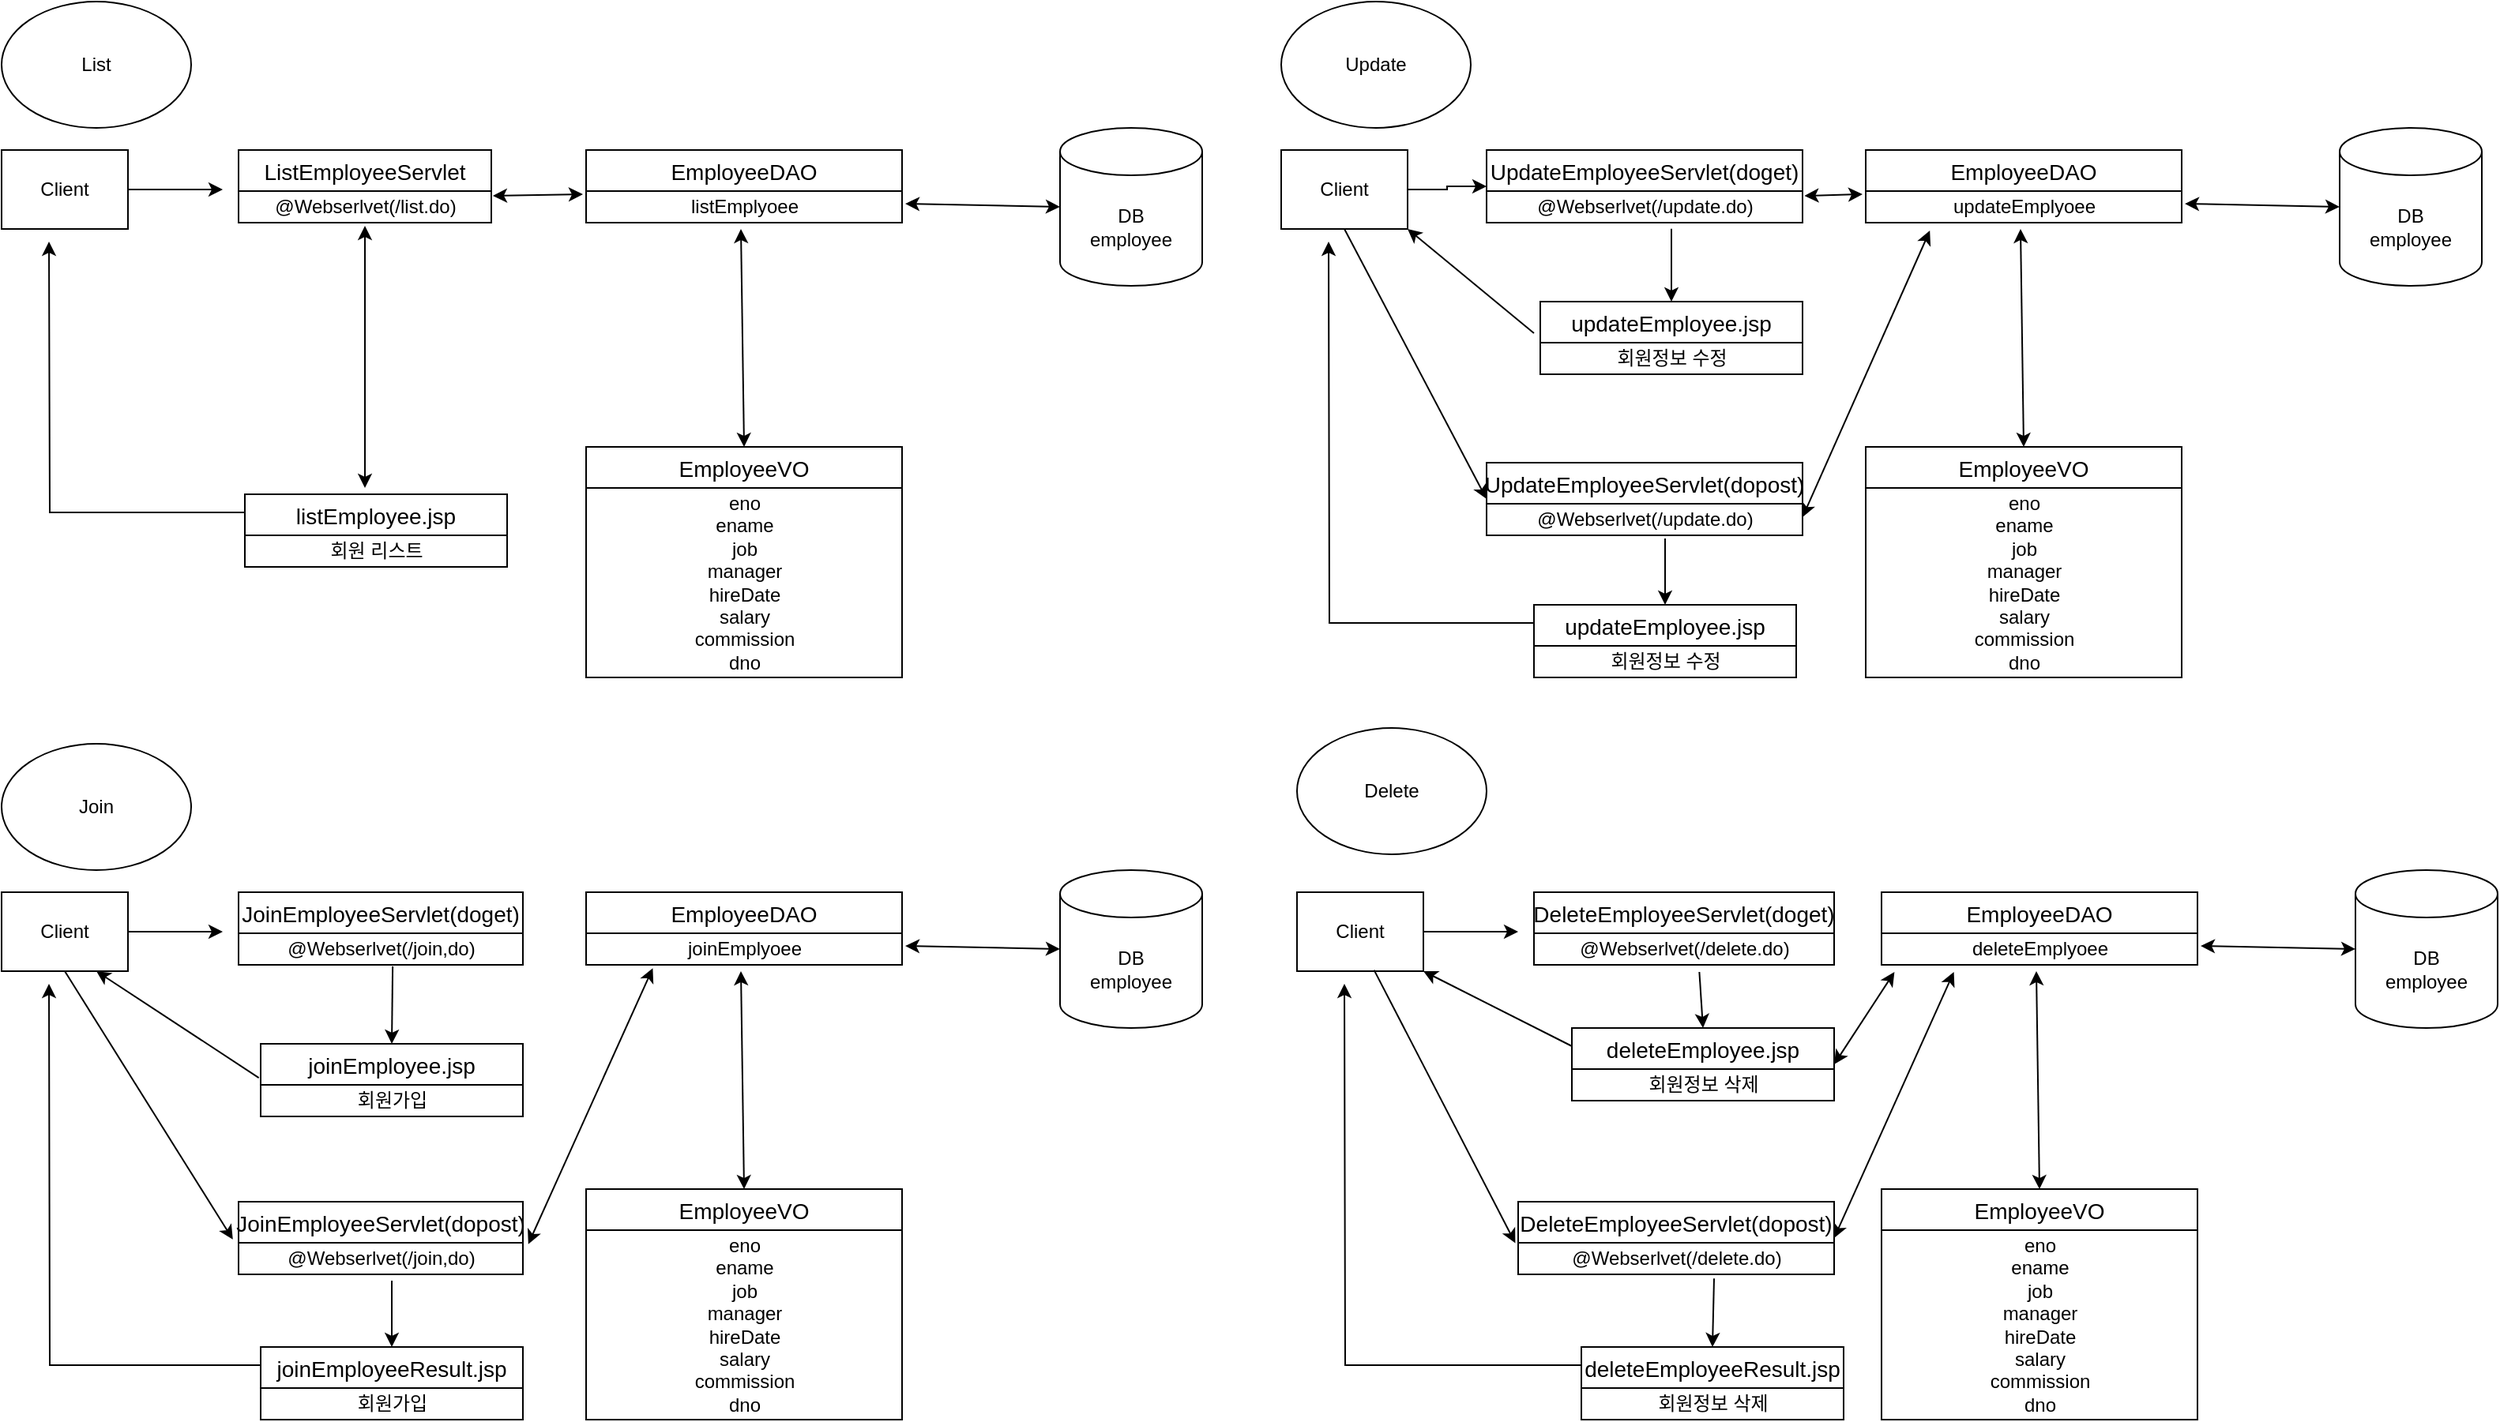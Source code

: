 <mxfile version="14.4.7" type="github">
  <diagram id="dZG7nAZriMjonaE4HEed" name="Page-1">
    <mxGraphModel dx="2031" dy="3472" grid="1" gridSize="10" guides="1" tooltips="1" connect="1" arrows="1" fold="1" page="1" pageScale="1" pageWidth="827" pageHeight="1169" math="0" shadow="0">
      <root>
        <mxCell id="0" />
        <mxCell id="1" parent="0" />
        <mxCell id="JSSmG65UOy7uF9lDPHsa-1" style="edgeStyle=orthogonalEdgeStyle;rounded=0;orthogonalLoop=1;jettySize=auto;html=1;exitX=1;exitY=0.5;exitDx=0;exitDy=0;" edge="1" parent="1" source="JSSmG65UOy7uF9lDPHsa-2">
          <mxGeometry relative="1" as="geometry">
            <mxPoint x="170" y="-1911" as="targetPoint" />
          </mxGeometry>
        </mxCell>
        <mxCell id="JSSmG65UOy7uF9lDPHsa-2" value="Client" style="rounded=0;whiteSpace=wrap;html=1;" vertex="1" parent="1">
          <mxGeometry x="30" y="-1936" width="80" height="50" as="geometry" />
        </mxCell>
        <mxCell id="JSSmG65UOy7uF9lDPHsa-3" value="ListEmployeeServlet" style="swimlane;fontStyle=0;childLayout=stackLayout;horizontal=1;startSize=26;horizontalStack=0;resizeParent=1;resizeParentMax=0;resizeLast=0;collapsible=1;marginBottom=0;align=center;fontSize=14;" vertex="1" parent="1">
          <mxGeometry x="180" y="-1936" width="160" height="46" as="geometry">
            <mxRectangle x="150" y="100" width="50" height="26" as="alternateBounds" />
          </mxGeometry>
        </mxCell>
        <mxCell id="JSSmG65UOy7uF9lDPHsa-4" value="@Webserlvet(/list.do)" style="text;html=1;align=center;verticalAlign=middle;resizable=0;points=[];autosize=1;" vertex="1" parent="JSSmG65UOy7uF9lDPHsa-3">
          <mxGeometry y="26" width="160" height="20" as="geometry" />
        </mxCell>
        <mxCell id="JSSmG65UOy7uF9lDPHsa-5" style="edgeStyle=orthogonalEdgeStyle;rounded=0;orthogonalLoop=1;jettySize=auto;html=1;exitX=0;exitY=0.25;exitDx=0;exitDy=0;" edge="1" parent="1" source="JSSmG65UOy7uF9lDPHsa-6">
          <mxGeometry relative="1" as="geometry">
            <mxPoint x="60" y="-1878.0" as="targetPoint" />
          </mxGeometry>
        </mxCell>
        <mxCell id="JSSmG65UOy7uF9lDPHsa-6" value="listEmployee.jsp" style="swimlane;fontStyle=0;childLayout=stackLayout;horizontal=1;startSize=26;horizontalStack=0;resizeParent=1;resizeParentMax=0;resizeLast=0;collapsible=1;marginBottom=0;align=center;fontSize=14;" vertex="1" parent="1">
          <mxGeometry x="184" y="-1718" width="166" height="46" as="geometry">
            <mxRectangle x="150" y="100" width="50" height="26" as="alternateBounds" />
          </mxGeometry>
        </mxCell>
        <mxCell id="JSSmG65UOy7uF9lDPHsa-7" value="회원 리스트" style="text;html=1;align=center;verticalAlign=middle;resizable=0;points=[];autosize=1;" vertex="1" parent="JSSmG65UOy7uF9lDPHsa-6">
          <mxGeometry y="26" width="166" height="20" as="geometry" />
        </mxCell>
        <mxCell id="JSSmG65UOy7uF9lDPHsa-8" value="EmployeeDAO" style="swimlane;fontStyle=0;childLayout=stackLayout;horizontal=1;startSize=26;horizontalStack=0;resizeParent=1;resizeParentMax=0;resizeLast=0;collapsible=1;marginBottom=0;align=center;fontSize=14;" vertex="1" parent="1">
          <mxGeometry x="400" y="-1936" width="200" height="46" as="geometry">
            <mxRectangle x="150" y="100" width="50" height="26" as="alternateBounds" />
          </mxGeometry>
        </mxCell>
        <mxCell id="JSSmG65UOy7uF9lDPHsa-9" value="listEmplyoee&lt;br&gt;" style="text;html=1;align=center;verticalAlign=middle;resizable=0;points=[];autosize=1;" vertex="1" parent="JSSmG65UOy7uF9lDPHsa-8">
          <mxGeometry y="26" width="200" height="20" as="geometry" />
        </mxCell>
        <mxCell id="JSSmG65UOy7uF9lDPHsa-10" value="EmployeeVO" style="swimlane;fontStyle=0;childLayout=stackLayout;horizontal=1;startSize=26;horizontalStack=0;resizeParent=1;resizeParentMax=0;resizeLast=0;collapsible=1;marginBottom=0;align=center;fontSize=14;" vertex="1" parent="1">
          <mxGeometry x="400" y="-1748" width="200" height="146" as="geometry">
            <mxRectangle x="150" y="100" width="50" height="26" as="alternateBounds" />
          </mxGeometry>
        </mxCell>
        <mxCell id="JSSmG65UOy7uF9lDPHsa-11" value="eno&lt;br&gt;ename&lt;br&gt;job&lt;br&gt;manager&lt;br&gt;hireDate&lt;br&gt;salary&lt;br&gt;commission&lt;br&gt;dno&lt;br&gt;" style="text;html=1;align=center;verticalAlign=middle;resizable=0;points=[];autosize=1;" vertex="1" parent="JSSmG65UOy7uF9lDPHsa-10">
          <mxGeometry y="26" width="200" height="120" as="geometry" />
        </mxCell>
        <mxCell id="JSSmG65UOy7uF9lDPHsa-12" value="" style="endArrow=classic;startArrow=classic;html=1;entryX=-0.01;entryY=0.1;entryDx=0;entryDy=0;entryPerimeter=0;exitX=1.006;exitY=0.15;exitDx=0;exitDy=0;exitPerimeter=0;" edge="1" parent="1" source="JSSmG65UOy7uF9lDPHsa-4" target="JSSmG65UOy7uF9lDPHsa-9">
          <mxGeometry width="50" height="50" relative="1" as="geometry">
            <mxPoint x="580" y="-1648" as="sourcePoint" />
            <mxPoint x="630" y="-1698" as="targetPoint" />
          </mxGeometry>
        </mxCell>
        <mxCell id="JSSmG65UOy7uF9lDPHsa-13" value="" style="endArrow=classic;startArrow=classic;html=1;entryX=0.49;entryY=1.2;entryDx=0;entryDy=0;entryPerimeter=0;exitX=0.5;exitY=0;exitDx=0;exitDy=0;" edge="1" parent="1" source="JSSmG65UOy7uF9lDPHsa-10" target="JSSmG65UOy7uF9lDPHsa-9">
          <mxGeometry width="50" height="50" relative="1" as="geometry">
            <mxPoint x="580" y="-1648" as="sourcePoint" />
            <mxPoint x="630" y="-1698" as="targetPoint" />
          </mxGeometry>
        </mxCell>
        <mxCell id="JSSmG65UOy7uF9lDPHsa-14" value="" style="endArrow=classic;startArrow=classic;html=1;entryX=0.5;entryY=1.1;entryDx=0;entryDy=0;entryPerimeter=0;" edge="1" parent="1" target="JSSmG65UOy7uF9lDPHsa-4">
          <mxGeometry width="50" height="50" relative="1" as="geometry">
            <mxPoint x="260" y="-1722" as="sourcePoint" />
            <mxPoint x="630" y="-1698" as="targetPoint" />
          </mxGeometry>
        </mxCell>
        <mxCell id="JSSmG65UOy7uF9lDPHsa-15" value="DB&lt;br&gt;employee" style="shape=cylinder3;whiteSpace=wrap;html=1;boundedLbl=1;backgroundOutline=1;size=15;" vertex="1" parent="1">
          <mxGeometry x="700" y="-1950" width="90" height="100" as="geometry" />
        </mxCell>
        <mxCell id="JSSmG65UOy7uF9lDPHsa-16" value="" style="endArrow=classic;startArrow=classic;html=1;entryX=0;entryY=0.5;entryDx=0;entryDy=0;entryPerimeter=0;exitX=1.01;exitY=0.4;exitDx=0;exitDy=0;exitPerimeter=0;" edge="1" parent="1" source="JSSmG65UOy7uF9lDPHsa-9" target="JSSmG65UOy7uF9lDPHsa-15">
          <mxGeometry width="50" height="50" relative="1" as="geometry">
            <mxPoint x="580" y="-1648" as="sourcePoint" />
            <mxPoint x="630" y="-1698" as="targetPoint" />
          </mxGeometry>
        </mxCell>
        <mxCell id="JSSmG65UOy7uF9lDPHsa-17" style="edgeStyle=orthogonalEdgeStyle;rounded=0;orthogonalLoop=1;jettySize=auto;html=1;exitX=1;exitY=0.5;exitDx=0;exitDy=0;" edge="1" parent="1" source="JSSmG65UOy7uF9lDPHsa-18">
          <mxGeometry relative="1" as="geometry">
            <mxPoint x="170" y="-1441" as="targetPoint" />
          </mxGeometry>
        </mxCell>
        <mxCell id="JSSmG65UOy7uF9lDPHsa-18" value="Client" style="rounded=0;whiteSpace=wrap;html=1;" vertex="1" parent="1">
          <mxGeometry x="30" y="-1466" width="80" height="50" as="geometry" />
        </mxCell>
        <mxCell id="JSSmG65UOy7uF9lDPHsa-19" value="JoinEmployeeServlet(doget)" style="swimlane;fontStyle=0;childLayout=stackLayout;horizontal=1;startSize=26;horizontalStack=0;resizeParent=1;resizeParentMax=0;resizeLast=0;collapsible=1;marginBottom=0;align=center;fontSize=14;" vertex="1" parent="1">
          <mxGeometry x="180" y="-1466" width="180" height="46" as="geometry">
            <mxRectangle x="150" y="100" width="50" height="26" as="alternateBounds" />
          </mxGeometry>
        </mxCell>
        <mxCell id="JSSmG65UOy7uF9lDPHsa-20" value="@Webserlvet(/join,do)" style="text;html=1;align=center;verticalAlign=middle;resizable=0;points=[];autosize=1;" vertex="1" parent="JSSmG65UOy7uF9lDPHsa-19">
          <mxGeometry y="26" width="180" height="20" as="geometry" />
        </mxCell>
        <mxCell id="JSSmG65UOy7uF9lDPHsa-21" style="edgeStyle=orthogonalEdgeStyle;rounded=0;orthogonalLoop=1;jettySize=auto;html=1;exitX=0;exitY=0.25;exitDx=0;exitDy=0;" edge="1" parent="1" source="JSSmG65UOy7uF9lDPHsa-22">
          <mxGeometry relative="1" as="geometry">
            <mxPoint x="60" y="-1408" as="targetPoint" />
          </mxGeometry>
        </mxCell>
        <mxCell id="JSSmG65UOy7uF9lDPHsa-22" value="joinEmployeeResult.jsp" style="swimlane;fontStyle=0;childLayout=stackLayout;horizontal=1;startSize=26;horizontalStack=0;resizeParent=1;resizeParentMax=0;resizeLast=0;collapsible=1;marginBottom=0;align=center;fontSize=14;" vertex="1" parent="1">
          <mxGeometry x="194" y="-1178" width="166" height="46" as="geometry">
            <mxRectangle x="150" y="100" width="50" height="26" as="alternateBounds" />
          </mxGeometry>
        </mxCell>
        <mxCell id="JSSmG65UOy7uF9lDPHsa-23" value="회원가입" style="text;html=1;align=center;verticalAlign=middle;resizable=0;points=[];autosize=1;" vertex="1" parent="JSSmG65UOy7uF9lDPHsa-22">
          <mxGeometry y="26" width="166" height="20" as="geometry" />
        </mxCell>
        <mxCell id="JSSmG65UOy7uF9lDPHsa-24" value="EmployeeDAO" style="swimlane;fontStyle=0;childLayout=stackLayout;horizontal=1;startSize=26;horizontalStack=0;resizeParent=1;resizeParentMax=0;resizeLast=0;collapsible=1;marginBottom=0;align=center;fontSize=14;" vertex="1" parent="1">
          <mxGeometry x="400" y="-1466" width="200" height="46" as="geometry">
            <mxRectangle x="150" y="100" width="50" height="26" as="alternateBounds" />
          </mxGeometry>
        </mxCell>
        <mxCell id="JSSmG65UOy7uF9lDPHsa-25" value="joinEmplyoee" style="text;html=1;align=center;verticalAlign=middle;resizable=0;points=[];autosize=1;" vertex="1" parent="JSSmG65UOy7uF9lDPHsa-24">
          <mxGeometry y="26" width="200" height="20" as="geometry" />
        </mxCell>
        <mxCell id="JSSmG65UOy7uF9lDPHsa-26" value="EmployeeVO" style="swimlane;fontStyle=0;childLayout=stackLayout;horizontal=1;startSize=26;horizontalStack=0;resizeParent=1;resizeParentMax=0;resizeLast=0;collapsible=1;marginBottom=0;align=center;fontSize=14;" vertex="1" parent="1">
          <mxGeometry x="400" y="-1278" width="200" height="146" as="geometry">
            <mxRectangle x="150" y="100" width="50" height="26" as="alternateBounds" />
          </mxGeometry>
        </mxCell>
        <mxCell id="JSSmG65UOy7uF9lDPHsa-27" value="eno&lt;br&gt;ename&lt;br&gt;job&lt;br&gt;manager&lt;br&gt;hireDate&lt;br&gt;salary&lt;br&gt;commission&lt;br&gt;dno&lt;br&gt;" style="text;html=1;align=center;verticalAlign=middle;resizable=0;points=[];autosize=1;" vertex="1" parent="JSSmG65UOy7uF9lDPHsa-26">
          <mxGeometry y="26" width="200" height="120" as="geometry" />
        </mxCell>
        <mxCell id="JSSmG65UOy7uF9lDPHsa-28" value="" style="endArrow=classic;startArrow=classic;html=1;entryX=0.49;entryY=1.2;entryDx=0;entryDy=0;entryPerimeter=0;exitX=0.5;exitY=0;exitDx=0;exitDy=0;" edge="1" parent="1" source="JSSmG65UOy7uF9lDPHsa-26" target="JSSmG65UOy7uF9lDPHsa-25">
          <mxGeometry width="50" height="50" relative="1" as="geometry">
            <mxPoint x="580" y="-1178" as="sourcePoint" />
            <mxPoint x="630" y="-1228" as="targetPoint" />
          </mxGeometry>
        </mxCell>
        <mxCell id="JSSmG65UOy7uF9lDPHsa-29" value="DB&lt;br&gt;employee" style="shape=cylinder3;whiteSpace=wrap;html=1;boundedLbl=1;backgroundOutline=1;size=15;" vertex="1" parent="1">
          <mxGeometry x="700" y="-1480" width="90" height="100" as="geometry" />
        </mxCell>
        <mxCell id="JSSmG65UOy7uF9lDPHsa-30" value="" style="endArrow=classic;startArrow=classic;html=1;entryX=0;entryY=0.5;entryDx=0;entryDy=0;entryPerimeter=0;exitX=1.01;exitY=0.4;exitDx=0;exitDy=0;exitPerimeter=0;" edge="1" parent="1" source="JSSmG65UOy7uF9lDPHsa-25" target="JSSmG65UOy7uF9lDPHsa-29">
          <mxGeometry width="50" height="50" relative="1" as="geometry">
            <mxPoint x="580" y="-1178" as="sourcePoint" />
            <mxPoint x="630" y="-1228" as="targetPoint" />
          </mxGeometry>
        </mxCell>
        <mxCell id="JSSmG65UOy7uF9lDPHsa-31" style="edgeStyle=orthogonalEdgeStyle;rounded=0;orthogonalLoop=1;jettySize=auto;html=1;exitX=1;exitY=0.5;exitDx=0;exitDy=0;entryX=0;entryY=0.5;entryDx=0;entryDy=0;" edge="1" parent="1" source="JSSmG65UOy7uF9lDPHsa-32" target="JSSmG65UOy7uF9lDPHsa-33">
          <mxGeometry relative="1" as="geometry">
            <mxPoint x="980" y="-1911" as="targetPoint" />
          </mxGeometry>
        </mxCell>
        <mxCell id="JSSmG65UOy7uF9lDPHsa-32" value="Client" style="rounded=0;whiteSpace=wrap;html=1;" vertex="1" parent="1">
          <mxGeometry x="840" y="-1936" width="80" height="50" as="geometry" />
        </mxCell>
        <mxCell id="JSSmG65UOy7uF9lDPHsa-33" value="UpdateEmployeeServlet(doget)" style="swimlane;fontStyle=0;childLayout=stackLayout;horizontal=1;startSize=26;horizontalStack=0;resizeParent=1;resizeParentMax=0;resizeLast=0;collapsible=1;marginBottom=0;align=center;fontSize=14;" vertex="1" parent="1">
          <mxGeometry x="970" y="-1936" width="200" height="46" as="geometry">
            <mxRectangle x="150" y="100" width="50" height="26" as="alternateBounds" />
          </mxGeometry>
        </mxCell>
        <mxCell id="JSSmG65UOy7uF9lDPHsa-34" value="@Webserlvet(/update.do)" style="text;html=1;align=center;verticalAlign=middle;resizable=0;points=[];autosize=1;" vertex="1" parent="JSSmG65UOy7uF9lDPHsa-33">
          <mxGeometry y="26" width="200" height="20" as="geometry" />
        </mxCell>
        <mxCell id="JSSmG65UOy7uF9lDPHsa-35" style="edgeStyle=orthogonalEdgeStyle;rounded=0;orthogonalLoop=1;jettySize=auto;html=1;exitX=0;exitY=0.25;exitDx=0;exitDy=0;" edge="1" parent="1" source="JSSmG65UOy7uF9lDPHsa-36">
          <mxGeometry relative="1" as="geometry">
            <mxPoint x="870.0" y="-1878.0" as="targetPoint" />
          </mxGeometry>
        </mxCell>
        <mxCell id="JSSmG65UOy7uF9lDPHsa-36" value="updateEmployee.jsp" style="swimlane;fontStyle=0;childLayout=stackLayout;horizontal=1;startSize=26;horizontalStack=0;resizeParent=1;resizeParentMax=0;resizeLast=0;collapsible=1;marginBottom=0;align=center;fontSize=14;" vertex="1" parent="1">
          <mxGeometry x="1000" y="-1648" width="166" height="46" as="geometry">
            <mxRectangle x="150" y="100" width="50" height="26" as="alternateBounds" />
          </mxGeometry>
        </mxCell>
        <mxCell id="JSSmG65UOy7uF9lDPHsa-37" value="회원정보 수정" style="text;html=1;align=center;verticalAlign=middle;resizable=0;points=[];autosize=1;" vertex="1" parent="JSSmG65UOy7uF9lDPHsa-36">
          <mxGeometry y="26" width="166" height="20" as="geometry" />
        </mxCell>
        <mxCell id="JSSmG65UOy7uF9lDPHsa-38" value="EmployeeDAO" style="swimlane;fontStyle=0;childLayout=stackLayout;horizontal=1;startSize=26;horizontalStack=0;resizeParent=1;resizeParentMax=0;resizeLast=0;collapsible=1;marginBottom=0;align=center;fontSize=14;" vertex="1" parent="1">
          <mxGeometry x="1210" y="-1936" width="200" height="46" as="geometry">
            <mxRectangle x="150" y="100" width="50" height="26" as="alternateBounds" />
          </mxGeometry>
        </mxCell>
        <mxCell id="JSSmG65UOy7uF9lDPHsa-39" value="updateEmplyoee" style="text;html=1;align=center;verticalAlign=middle;resizable=0;points=[];autosize=1;" vertex="1" parent="JSSmG65UOy7uF9lDPHsa-38">
          <mxGeometry y="26" width="200" height="20" as="geometry" />
        </mxCell>
        <mxCell id="JSSmG65UOy7uF9lDPHsa-40" value="EmployeeVO" style="swimlane;fontStyle=0;childLayout=stackLayout;horizontal=1;startSize=26;horizontalStack=0;resizeParent=1;resizeParentMax=0;resizeLast=0;collapsible=1;marginBottom=0;align=center;fontSize=14;" vertex="1" parent="1">
          <mxGeometry x="1210" y="-1748" width="200" height="146" as="geometry">
            <mxRectangle x="150" y="100" width="50" height="26" as="alternateBounds" />
          </mxGeometry>
        </mxCell>
        <mxCell id="JSSmG65UOy7uF9lDPHsa-41" value="eno&lt;br&gt;ename&lt;br&gt;job&lt;br&gt;manager&lt;br&gt;hireDate&lt;br&gt;salary&lt;br&gt;commission&lt;br&gt;dno&lt;br&gt;" style="text;html=1;align=center;verticalAlign=middle;resizable=0;points=[];autosize=1;" vertex="1" parent="JSSmG65UOy7uF9lDPHsa-40">
          <mxGeometry y="26" width="200" height="120" as="geometry" />
        </mxCell>
        <mxCell id="JSSmG65UOy7uF9lDPHsa-42" value="" style="endArrow=classic;startArrow=classic;html=1;entryX=-0.01;entryY=0.1;entryDx=0;entryDy=0;entryPerimeter=0;exitX=1.006;exitY=0.15;exitDx=0;exitDy=0;exitPerimeter=0;" edge="1" parent="1" source="JSSmG65UOy7uF9lDPHsa-34" target="JSSmG65UOy7uF9lDPHsa-39">
          <mxGeometry width="50" height="50" relative="1" as="geometry">
            <mxPoint x="1390" y="-1648" as="sourcePoint" />
            <mxPoint x="1440" y="-1698" as="targetPoint" />
          </mxGeometry>
        </mxCell>
        <mxCell id="JSSmG65UOy7uF9lDPHsa-43" value="" style="endArrow=classic;startArrow=classic;html=1;entryX=0.49;entryY=1.2;entryDx=0;entryDy=0;entryPerimeter=0;exitX=0.5;exitY=0;exitDx=0;exitDy=0;" edge="1" parent="1" source="JSSmG65UOy7uF9lDPHsa-40" target="JSSmG65UOy7uF9lDPHsa-39">
          <mxGeometry width="50" height="50" relative="1" as="geometry">
            <mxPoint x="1390" y="-1648" as="sourcePoint" />
            <mxPoint x="1440" y="-1698" as="targetPoint" />
          </mxGeometry>
        </mxCell>
        <mxCell id="JSSmG65UOy7uF9lDPHsa-44" value="DB&lt;br&gt;employee" style="shape=cylinder3;whiteSpace=wrap;html=1;boundedLbl=1;backgroundOutline=1;size=15;" vertex="1" parent="1">
          <mxGeometry x="1510" y="-1950" width="90" height="100" as="geometry" />
        </mxCell>
        <mxCell id="JSSmG65UOy7uF9lDPHsa-45" value="" style="endArrow=classic;startArrow=classic;html=1;entryX=0;entryY=0.5;entryDx=0;entryDy=0;entryPerimeter=0;exitX=1.01;exitY=0.4;exitDx=0;exitDy=0;exitPerimeter=0;" edge="1" parent="1" source="JSSmG65UOy7uF9lDPHsa-39" target="JSSmG65UOy7uF9lDPHsa-44">
          <mxGeometry width="50" height="50" relative="1" as="geometry">
            <mxPoint x="1390" y="-1648" as="sourcePoint" />
            <mxPoint x="1440" y="-1698" as="targetPoint" />
          </mxGeometry>
        </mxCell>
        <mxCell id="JSSmG65UOy7uF9lDPHsa-46" style="edgeStyle=orthogonalEdgeStyle;rounded=0;orthogonalLoop=1;jettySize=auto;html=1;exitX=1;exitY=0.5;exitDx=0;exitDy=0;" edge="1" parent="1" source="JSSmG65UOy7uF9lDPHsa-47">
          <mxGeometry relative="1" as="geometry">
            <mxPoint x="990.0" y="-1441.0" as="targetPoint" />
          </mxGeometry>
        </mxCell>
        <mxCell id="JSSmG65UOy7uF9lDPHsa-47" value="Client" style="rounded=0;whiteSpace=wrap;html=1;" vertex="1" parent="1">
          <mxGeometry x="850" y="-1466" width="80" height="50" as="geometry" />
        </mxCell>
        <mxCell id="JSSmG65UOy7uF9lDPHsa-48" value="DeleteEmployeeServlet(doget)" style="swimlane;fontStyle=0;childLayout=stackLayout;horizontal=1;startSize=26;horizontalStack=0;resizeParent=1;resizeParentMax=0;resizeLast=0;collapsible=1;marginBottom=0;align=center;fontSize=14;" vertex="1" parent="1">
          <mxGeometry x="1000" y="-1466" width="190" height="46" as="geometry">
            <mxRectangle x="150" y="100" width="50" height="26" as="alternateBounds" />
          </mxGeometry>
        </mxCell>
        <mxCell id="JSSmG65UOy7uF9lDPHsa-49" value="@Webserlvet(/delete.do)" style="text;html=1;align=center;verticalAlign=middle;resizable=0;points=[];autosize=1;" vertex="1" parent="JSSmG65UOy7uF9lDPHsa-48">
          <mxGeometry y="26" width="190" height="20" as="geometry" />
        </mxCell>
        <mxCell id="JSSmG65UOy7uF9lDPHsa-50" style="edgeStyle=orthogonalEdgeStyle;rounded=0;orthogonalLoop=1;jettySize=auto;html=1;exitX=0;exitY=0.25;exitDx=0;exitDy=0;" edge="1" parent="1" source="JSSmG65UOy7uF9lDPHsa-51">
          <mxGeometry relative="1" as="geometry">
            <mxPoint x="880.0" y="-1408" as="targetPoint" />
          </mxGeometry>
        </mxCell>
        <mxCell id="JSSmG65UOy7uF9lDPHsa-51" value="deleteEmployeeResult.jsp" style="swimlane;fontStyle=0;childLayout=stackLayout;horizontal=1;startSize=26;horizontalStack=0;resizeParent=1;resizeParentMax=0;resizeLast=0;collapsible=1;marginBottom=0;align=center;fontSize=14;" vertex="1" parent="1">
          <mxGeometry x="1030" y="-1178" width="166" height="46" as="geometry">
            <mxRectangle x="150" y="100" width="50" height="26" as="alternateBounds" />
          </mxGeometry>
        </mxCell>
        <mxCell id="JSSmG65UOy7uF9lDPHsa-52" value="회원정보 삭제" style="text;html=1;align=center;verticalAlign=middle;resizable=0;points=[];autosize=1;" vertex="1" parent="JSSmG65UOy7uF9lDPHsa-51">
          <mxGeometry y="26" width="166" height="20" as="geometry" />
        </mxCell>
        <mxCell id="JSSmG65UOy7uF9lDPHsa-53" value="EmployeeDAO" style="swimlane;fontStyle=0;childLayout=stackLayout;horizontal=1;startSize=26;horizontalStack=0;resizeParent=1;resizeParentMax=0;resizeLast=0;collapsible=1;marginBottom=0;align=center;fontSize=14;" vertex="1" parent="1">
          <mxGeometry x="1220" y="-1466" width="200" height="46" as="geometry">
            <mxRectangle x="150" y="100" width="50" height="26" as="alternateBounds" />
          </mxGeometry>
        </mxCell>
        <mxCell id="JSSmG65UOy7uF9lDPHsa-54" value="deleteEmplyoee" style="text;html=1;align=center;verticalAlign=middle;resizable=0;points=[];autosize=1;" vertex="1" parent="JSSmG65UOy7uF9lDPHsa-53">
          <mxGeometry y="26" width="200" height="20" as="geometry" />
        </mxCell>
        <mxCell id="JSSmG65UOy7uF9lDPHsa-55" value="EmployeeVO" style="swimlane;fontStyle=0;childLayout=stackLayout;horizontal=1;startSize=26;horizontalStack=0;resizeParent=1;resizeParentMax=0;resizeLast=0;collapsible=1;marginBottom=0;align=center;fontSize=14;" vertex="1" parent="1">
          <mxGeometry x="1220" y="-1278" width="200" height="146" as="geometry">
            <mxRectangle x="150" y="100" width="50" height="26" as="alternateBounds" />
          </mxGeometry>
        </mxCell>
        <mxCell id="JSSmG65UOy7uF9lDPHsa-56" value="eno&lt;br&gt;ename&lt;br&gt;job&lt;br&gt;manager&lt;br&gt;hireDate&lt;br&gt;salary&lt;br&gt;commission&lt;br&gt;dno&lt;br&gt;" style="text;html=1;align=center;verticalAlign=middle;resizable=0;points=[];autosize=1;" vertex="1" parent="JSSmG65UOy7uF9lDPHsa-55">
          <mxGeometry y="26" width="200" height="120" as="geometry" />
        </mxCell>
        <mxCell id="JSSmG65UOy7uF9lDPHsa-57" value="" style="endArrow=classic;startArrow=classic;html=1;entryX=0.49;entryY=1.2;entryDx=0;entryDy=0;entryPerimeter=0;exitX=0.5;exitY=0;exitDx=0;exitDy=0;" edge="1" parent="1" source="JSSmG65UOy7uF9lDPHsa-55" target="JSSmG65UOy7uF9lDPHsa-54">
          <mxGeometry width="50" height="50" relative="1" as="geometry">
            <mxPoint x="1400" y="-1178" as="sourcePoint" />
            <mxPoint x="1450" y="-1228" as="targetPoint" />
          </mxGeometry>
        </mxCell>
        <mxCell id="JSSmG65UOy7uF9lDPHsa-58" value="DB&lt;br&gt;employee" style="shape=cylinder3;whiteSpace=wrap;html=1;boundedLbl=1;backgroundOutline=1;size=15;" vertex="1" parent="1">
          <mxGeometry x="1520" y="-1480" width="90" height="100" as="geometry" />
        </mxCell>
        <mxCell id="JSSmG65UOy7uF9lDPHsa-59" value="" style="endArrow=classic;startArrow=classic;html=1;entryX=0;entryY=0.5;entryDx=0;entryDy=0;entryPerimeter=0;exitX=1.01;exitY=0.4;exitDx=0;exitDy=0;exitPerimeter=0;" edge="1" parent="1" source="JSSmG65UOy7uF9lDPHsa-54" target="JSSmG65UOy7uF9lDPHsa-58">
          <mxGeometry width="50" height="50" relative="1" as="geometry">
            <mxPoint x="1400" y="-1178" as="sourcePoint" />
            <mxPoint x="1450" y="-1228" as="targetPoint" />
          </mxGeometry>
        </mxCell>
        <mxCell id="JSSmG65UOy7uF9lDPHsa-60" value="UpdateEmployeeServlet(dopost)" style="swimlane;fontStyle=0;childLayout=stackLayout;horizontal=1;startSize=26;horizontalStack=0;resizeParent=1;resizeParentMax=0;resizeLast=0;collapsible=1;marginBottom=0;align=center;fontSize=14;" vertex="1" parent="1">
          <mxGeometry x="970" y="-1738" width="200" height="46" as="geometry">
            <mxRectangle x="150" y="100" width="50" height="26" as="alternateBounds" />
          </mxGeometry>
        </mxCell>
        <mxCell id="JSSmG65UOy7uF9lDPHsa-61" value="@Webserlvet(/update.do)" style="text;html=1;align=center;verticalAlign=middle;resizable=0;points=[];autosize=1;" vertex="1" parent="JSSmG65UOy7uF9lDPHsa-60">
          <mxGeometry y="26" width="200" height="20" as="geometry" />
        </mxCell>
        <mxCell id="JSSmG65UOy7uF9lDPHsa-62" value="" style="endArrow=classic;startArrow=classic;html=1;entryX=0.203;entryY=1.253;entryDx=0;entryDy=0;entryPerimeter=0;exitX=1;exitY=0.75;exitDx=0;exitDy=0;" edge="1" parent="1" source="JSSmG65UOy7uF9lDPHsa-60" target="JSSmG65UOy7uF9lDPHsa-39">
          <mxGeometry width="50" height="50" relative="1" as="geometry">
            <mxPoint x="840" y="-1570" as="sourcePoint" />
            <mxPoint x="890" y="-1620" as="targetPoint" />
          </mxGeometry>
        </mxCell>
        <mxCell id="JSSmG65UOy7uF9lDPHsa-63" value="JoinEmployeeServlet(dopost)" style="swimlane;fontStyle=0;childLayout=stackLayout;horizontal=1;startSize=26;horizontalStack=0;resizeParent=1;resizeParentMax=0;resizeLast=0;collapsible=1;marginBottom=0;align=center;fontSize=14;" vertex="1" parent="1">
          <mxGeometry x="180" y="-1270" width="180" height="46" as="geometry">
            <mxRectangle x="150" y="100" width="50" height="26" as="alternateBounds" />
          </mxGeometry>
        </mxCell>
        <mxCell id="JSSmG65UOy7uF9lDPHsa-64" value="@Webserlvet(/join,do)" style="text;html=1;align=center;verticalAlign=middle;resizable=0;points=[];autosize=1;" vertex="1" parent="JSSmG65UOy7uF9lDPHsa-63">
          <mxGeometry y="26" width="180" height="20" as="geometry" />
        </mxCell>
        <mxCell id="JSSmG65UOy7uF9lDPHsa-65" value="DeleteEmployeeServlet(dopost)" style="swimlane;fontStyle=0;childLayout=stackLayout;horizontal=1;startSize=26;horizontalStack=0;resizeParent=1;resizeParentMax=0;resizeLast=0;collapsible=1;marginBottom=0;align=center;fontSize=14;" vertex="1" parent="1">
          <mxGeometry x="990" y="-1270" width="200" height="46" as="geometry">
            <mxRectangle x="150" y="100" width="50" height="26" as="alternateBounds" />
          </mxGeometry>
        </mxCell>
        <mxCell id="JSSmG65UOy7uF9lDPHsa-66" value="@Webserlvet(/delete.do)" style="text;html=1;align=center;verticalAlign=middle;resizable=0;points=[];autosize=1;" vertex="1" parent="JSSmG65UOy7uF9lDPHsa-65">
          <mxGeometry y="26" width="200" height="20" as="geometry" />
        </mxCell>
        <mxCell id="JSSmG65UOy7uF9lDPHsa-67" value="" style="endArrow=classic;startArrow=classic;html=1;entryX=0.211;entryY=1.106;entryDx=0;entryDy=0;entryPerimeter=0;exitX=1.019;exitY=0.041;exitDx=0;exitDy=0;exitPerimeter=0;" edge="1" parent="1" source="JSSmG65UOy7uF9lDPHsa-64" target="JSSmG65UOy7uF9lDPHsa-25">
          <mxGeometry width="50" height="50" relative="1" as="geometry">
            <mxPoint x="840" y="-1490" as="sourcePoint" />
            <mxPoint x="890" y="-1540" as="targetPoint" />
          </mxGeometry>
        </mxCell>
        <mxCell id="JSSmG65UOy7uF9lDPHsa-68" value="" style="endArrow=classic;startArrow=classic;html=1;entryX=0.229;entryY=1.224;entryDx=0;entryDy=0;entryPerimeter=0;exitX=1;exitY=0.5;exitDx=0;exitDy=0;" edge="1" parent="1" source="JSSmG65UOy7uF9lDPHsa-65" target="JSSmG65UOy7uF9lDPHsa-54">
          <mxGeometry width="50" height="50" relative="1" as="geometry">
            <mxPoint x="840" y="-1490" as="sourcePoint" />
            <mxPoint x="890" y="-1540" as="targetPoint" />
          </mxGeometry>
        </mxCell>
        <mxCell id="JSSmG65UOy7uF9lDPHsa-69" value="List" style="ellipse;whiteSpace=wrap;html=1;" vertex="1" parent="1">
          <mxGeometry x="30" y="-2030" width="120" height="80" as="geometry" />
        </mxCell>
        <mxCell id="JSSmG65UOy7uF9lDPHsa-70" value="Update" style="ellipse;whiteSpace=wrap;html=1;" vertex="1" parent="1">
          <mxGeometry x="840" y="-2030" width="120" height="80" as="geometry" />
        </mxCell>
        <mxCell id="JSSmG65UOy7uF9lDPHsa-71" value="Join" style="ellipse;whiteSpace=wrap;html=1;" vertex="1" parent="1">
          <mxGeometry x="30" y="-1560" width="120" height="80" as="geometry" />
        </mxCell>
        <mxCell id="JSSmG65UOy7uF9lDPHsa-72" value="Delete" style="ellipse;whiteSpace=wrap;html=1;" vertex="1" parent="1">
          <mxGeometry x="850" y="-1570" width="120" height="80" as="geometry" />
        </mxCell>
        <mxCell id="JSSmG65UOy7uF9lDPHsa-73" value="joinEmployee.jsp" style="swimlane;fontStyle=0;childLayout=stackLayout;horizontal=1;startSize=26;horizontalStack=0;resizeParent=1;resizeParentMax=0;resizeLast=0;collapsible=1;marginBottom=0;align=center;fontSize=14;" vertex="1" parent="1">
          <mxGeometry x="194" y="-1370" width="166" height="46" as="geometry">
            <mxRectangle x="150" y="100" width="50" height="26" as="alternateBounds" />
          </mxGeometry>
        </mxCell>
        <mxCell id="JSSmG65UOy7uF9lDPHsa-74" value="회원가입" style="text;html=1;align=center;verticalAlign=middle;resizable=0;points=[];autosize=1;" vertex="1" parent="JSSmG65UOy7uF9lDPHsa-73">
          <mxGeometry y="26" width="166" height="20" as="geometry" />
        </mxCell>
        <mxCell id="JSSmG65UOy7uF9lDPHsa-75" value="" style="endArrow=classic;html=1;entryX=0.75;entryY=1;entryDx=0;entryDy=0;exitX=-0.007;exitY=-0.224;exitDx=0;exitDy=0;exitPerimeter=0;" edge="1" parent="1" source="JSSmG65UOy7uF9lDPHsa-74" target="JSSmG65UOy7uF9lDPHsa-18">
          <mxGeometry width="50" height="50" relative="1" as="geometry">
            <mxPoint x="760" y="-1320" as="sourcePoint" />
            <mxPoint x="810" y="-1370" as="targetPoint" />
          </mxGeometry>
        </mxCell>
        <mxCell id="JSSmG65UOy7uF9lDPHsa-76" value="deleteEmployee.jsp" style="swimlane;fontStyle=0;childLayout=stackLayout;horizontal=1;startSize=26;horizontalStack=0;resizeParent=1;resizeParentMax=0;resizeLast=0;collapsible=1;marginBottom=0;align=center;fontSize=14;" vertex="1" parent="1">
          <mxGeometry x="1024" y="-1380" width="166" height="46" as="geometry">
            <mxRectangle x="150" y="100" width="50" height="26" as="alternateBounds" />
          </mxGeometry>
        </mxCell>
        <mxCell id="JSSmG65UOy7uF9lDPHsa-77" value="회원정보 삭제" style="text;html=1;align=center;verticalAlign=middle;resizable=0;points=[];autosize=1;" vertex="1" parent="JSSmG65UOy7uF9lDPHsa-76">
          <mxGeometry y="26" width="166" height="20" as="geometry" />
        </mxCell>
        <mxCell id="JSSmG65UOy7uF9lDPHsa-78" value="updateEmployee.jsp" style="swimlane;fontStyle=0;childLayout=stackLayout;horizontal=1;startSize=26;horizontalStack=0;resizeParent=1;resizeParentMax=0;resizeLast=0;collapsible=1;marginBottom=0;align=center;fontSize=14;" vertex="1" parent="1">
          <mxGeometry x="1004" y="-1840" width="166" height="46" as="geometry">
            <mxRectangle x="150" y="100" width="50" height="26" as="alternateBounds" />
          </mxGeometry>
        </mxCell>
        <mxCell id="JSSmG65UOy7uF9lDPHsa-79" value="회원정보 수정" style="text;html=1;align=center;verticalAlign=middle;resizable=0;points=[];autosize=1;" vertex="1" parent="JSSmG65UOy7uF9lDPHsa-78">
          <mxGeometry y="26" width="166" height="20" as="geometry" />
        </mxCell>
        <mxCell id="JSSmG65UOy7uF9lDPHsa-80" value="" style="endArrow=classic;html=1;entryX=1;entryY=1;entryDx=0;entryDy=0;" edge="1" parent="1" target="JSSmG65UOy7uF9lDPHsa-32">
          <mxGeometry width="50" height="50" relative="1" as="geometry">
            <mxPoint x="1000.0" y="-1820" as="sourcePoint" />
            <mxPoint x="810" y="-1610" as="targetPoint" />
          </mxGeometry>
        </mxCell>
        <mxCell id="JSSmG65UOy7uF9lDPHsa-81" value="" style="endArrow=classic;html=1;entryX=1;entryY=1;entryDx=0;entryDy=0;exitX=0;exitY=0.25;exitDx=0;exitDy=0;" edge="1" parent="1" source="JSSmG65UOy7uF9lDPHsa-76" target="JSSmG65UOy7uF9lDPHsa-47">
          <mxGeometry width="50" height="50" relative="1" as="geometry">
            <mxPoint x="760" y="-1560" as="sourcePoint" />
            <mxPoint x="810" y="-1610" as="targetPoint" />
          </mxGeometry>
        </mxCell>
        <mxCell id="JSSmG65UOy7uF9lDPHsa-82" value="" style="endArrow=classic;startArrow=classic;html=1;entryX=0.041;entryY=1.224;entryDx=0;entryDy=0;entryPerimeter=0;exitX=1;exitY=0.5;exitDx=0;exitDy=0;" edge="1" parent="1" source="JSSmG65UOy7uF9lDPHsa-76" target="JSSmG65UOy7uF9lDPHsa-54">
          <mxGeometry width="50" height="50" relative="1" as="geometry">
            <mxPoint x="760" y="-1560" as="sourcePoint" />
            <mxPoint x="810" y="-1610" as="targetPoint" />
          </mxGeometry>
        </mxCell>
        <mxCell id="JSSmG65UOy7uF9lDPHsa-83" value="" style="endArrow=classic;html=1;entryX=0.5;entryY=0;entryDx=0;entryDy=0;exitX=0.542;exitY=1.047;exitDx=0;exitDy=0;exitPerimeter=0;" edge="1" parent="1" source="JSSmG65UOy7uF9lDPHsa-20" target="JSSmG65UOy7uF9lDPHsa-73">
          <mxGeometry width="50" height="50" relative="1" as="geometry">
            <mxPoint x="760" y="-1560" as="sourcePoint" />
            <mxPoint x="810" y="-1610" as="targetPoint" />
          </mxGeometry>
        </mxCell>
        <mxCell id="JSSmG65UOy7uF9lDPHsa-84" value="" style="endArrow=classic;html=1;exitX=0.5;exitY=1;exitDx=0;exitDy=0;entryX=-0.02;entryY=-0.106;entryDx=0;entryDy=0;entryPerimeter=0;" edge="1" parent="1" source="JSSmG65UOy7uF9lDPHsa-18" target="JSSmG65UOy7uF9lDPHsa-64">
          <mxGeometry width="50" height="50" relative="1" as="geometry">
            <mxPoint x="760" y="-1560" as="sourcePoint" />
            <mxPoint x="810" y="-1610" as="targetPoint" />
          </mxGeometry>
        </mxCell>
        <mxCell id="JSSmG65UOy7uF9lDPHsa-85" value="" style="endArrow=classic;html=1;entryX=-0.009;entryY=0.012;entryDx=0;entryDy=0;entryPerimeter=0;exitX=0.61;exitY=0.986;exitDx=0;exitDy=0;exitPerimeter=0;" edge="1" parent="1" source="JSSmG65UOy7uF9lDPHsa-47" target="JSSmG65UOy7uF9lDPHsa-66">
          <mxGeometry width="50" height="50" relative="1" as="geometry">
            <mxPoint x="760" y="-1560" as="sourcePoint" />
            <mxPoint x="810" y="-1610" as="targetPoint" />
          </mxGeometry>
        </mxCell>
        <mxCell id="JSSmG65UOy7uF9lDPHsa-86" value="" style="endArrow=classic;html=1;entryX=0;entryY=0.5;entryDx=0;entryDy=0;exitX=0.5;exitY=1;exitDx=0;exitDy=0;" edge="1" parent="1" source="JSSmG65UOy7uF9lDPHsa-32" target="JSSmG65UOy7uF9lDPHsa-60">
          <mxGeometry width="50" height="50" relative="1" as="geometry">
            <mxPoint x="760" y="-1560" as="sourcePoint" />
            <mxPoint x="810" y="-1610" as="targetPoint" />
          </mxGeometry>
        </mxCell>
        <mxCell id="JSSmG65UOy7uF9lDPHsa-87" value="" style="endArrow=classic;html=1;entryX=0.5;entryY=0;entryDx=0;entryDy=0;exitX=0.62;exitY=1.129;exitDx=0;exitDy=0;exitPerimeter=0;" edge="1" parent="1" source="JSSmG65UOy7uF9lDPHsa-66" target="JSSmG65UOy7uF9lDPHsa-51">
          <mxGeometry width="50" height="50" relative="1" as="geometry">
            <mxPoint x="760" y="-1440" as="sourcePoint" />
            <mxPoint x="810" y="-1490" as="targetPoint" />
          </mxGeometry>
        </mxCell>
        <mxCell id="JSSmG65UOy7uF9lDPHsa-88" value="" style="endArrow=classic;html=1;entryX=0.5;entryY=0;entryDx=0;entryDy=0;" edge="1" parent="1" target="JSSmG65UOy7uF9lDPHsa-22">
          <mxGeometry width="50" height="50" relative="1" as="geometry">
            <mxPoint x="277" y="-1220" as="sourcePoint" />
            <mxPoint x="810" y="-1490" as="targetPoint" />
          </mxGeometry>
        </mxCell>
        <mxCell id="JSSmG65UOy7uF9lDPHsa-89" value="" style="endArrow=classic;html=1;entryX=0.5;entryY=0;entryDx=0;entryDy=0;exitX=0.565;exitY=1.1;exitDx=0;exitDy=0;exitPerimeter=0;" edge="1" parent="1" source="JSSmG65UOy7uF9lDPHsa-61" target="JSSmG65UOy7uF9lDPHsa-36">
          <mxGeometry width="50" height="50" relative="1" as="geometry">
            <mxPoint x="760" y="-1440" as="sourcePoint" />
            <mxPoint x="810" y="-1490" as="targetPoint" />
          </mxGeometry>
        </mxCell>
        <mxCell id="JSSmG65UOy7uF9lDPHsa-90" value="" style="endArrow=classic;html=1;entryX=0.5;entryY=0;entryDx=0;entryDy=0;exitX=0.585;exitY=1.194;exitDx=0;exitDy=0;exitPerimeter=0;" edge="1" parent="1" source="JSSmG65UOy7uF9lDPHsa-34" target="JSSmG65UOy7uF9lDPHsa-78">
          <mxGeometry width="50" height="50" relative="1" as="geometry">
            <mxPoint x="760" y="-1560" as="sourcePoint" />
            <mxPoint x="810" y="-1610" as="targetPoint" />
          </mxGeometry>
        </mxCell>
        <mxCell id="JSSmG65UOy7uF9lDPHsa-91" value="" style="endArrow=classic;html=1;entryX=0.5;entryY=0;entryDx=0;entryDy=0;exitX=0.551;exitY=1.224;exitDx=0;exitDy=0;exitPerimeter=0;" edge="1" parent="1" source="JSSmG65UOy7uF9lDPHsa-49" target="JSSmG65UOy7uF9lDPHsa-76">
          <mxGeometry width="50" height="50" relative="1" as="geometry">
            <mxPoint x="760" y="-1560" as="sourcePoint" />
            <mxPoint x="810" y="-1610" as="targetPoint" />
          </mxGeometry>
        </mxCell>
      </root>
    </mxGraphModel>
  </diagram>
</mxfile>
